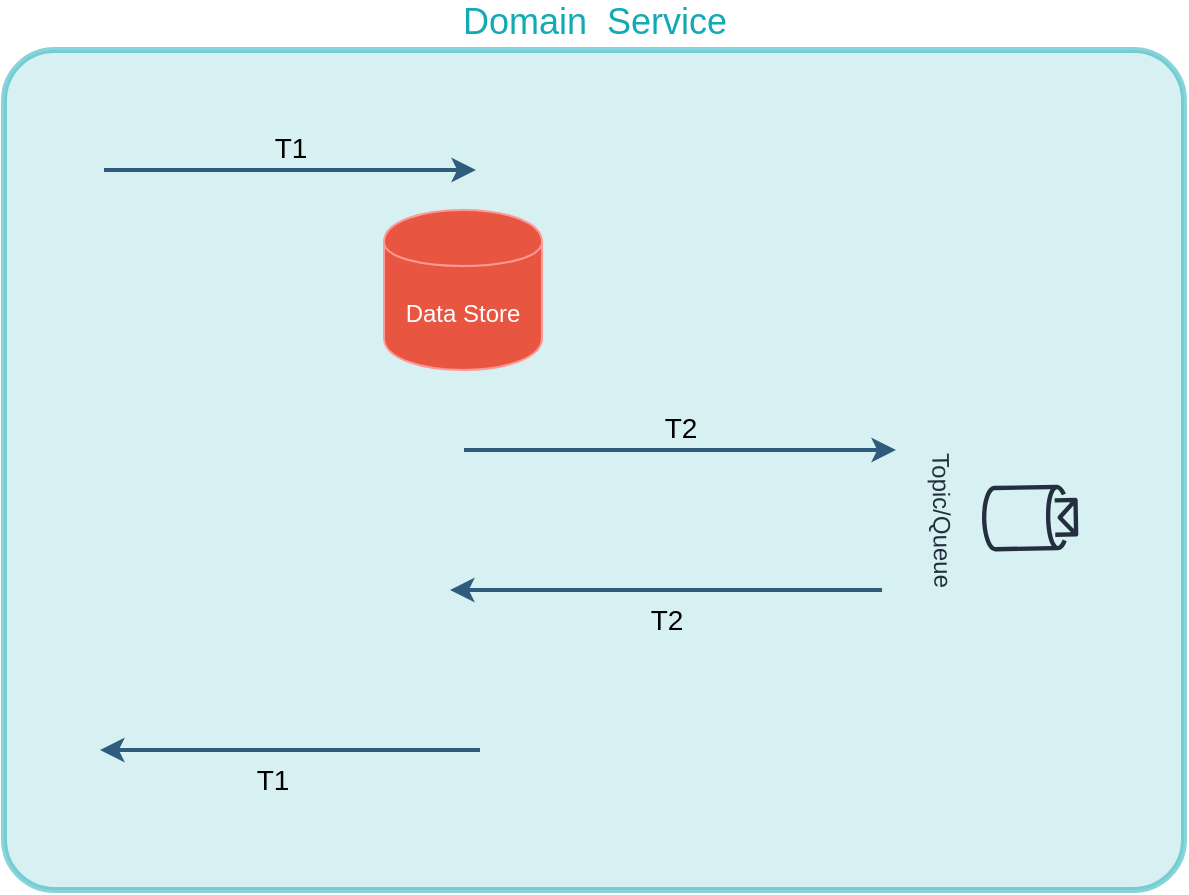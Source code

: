 <mxfile version="14.9.6" type="device" pages="2"><diagram id="-tXDigryRQERFxBgr6Pv" name="Transaction Chaining"><mxGraphModel dx="1106" dy="997" grid="1" gridSize="10" guides="1" tooltips="1" connect="1" arrows="1" fold="1" page="1" pageScale="1" pageWidth="827" pageHeight="1169" math="0" shadow="0"><root><mxCell id="0"/><mxCell id="1" parent="0"/><mxCell id="mgBa-nUdgWagvyDj61Oa-1" value="&lt;font style=&quot;font-size: 18px;&quot; color=&quot;#12aab5&quot;&gt;Domain&amp;nbsp; Service&lt;/font&gt;" style="rounded=1;fillColor=#B0E3E6;strokeWidth=3;html=1;arcSize=6;opacity=50;verticalAlign=bottom;strokeColor=#12AAB5;labelPosition=center;verticalLabelPosition=top;align=center;fontSize=18;" parent="1" vertex="1"><mxGeometry x="120" y="110" width="590" height="420" as="geometry"/></mxCell><mxCell id="wkBkOm2vKMId1gmtASCK-3" value="Topic/Queue&lt;br&gt;" style="outlineConnect=0;fontColor=#232F3E;gradientColor=none;strokeColor=#232F3E;dashed=0;verticalLabelPosition=bottom;verticalAlign=top;align=center;html=1;fontSize=12;fontStyle=0;aspect=fixed;shape=mxgraph.aws4.resourceIcon;resIcon=mxgraph.aws4.topic_2;rotation=89;fillColor=none;" parent="1" vertex="1"><mxGeometry x="603" y="314" width="60" height="60" as="geometry"/></mxCell><mxCell id="okKhVkWsU_3cag38KMVB-1" value="&lt;font color=&quot;#ffffff&quot;&gt;Data Store&lt;/font&gt;" style="shape=cylinder;whiteSpace=wrap;html=1;boundedLbl=1;backgroundOutline=1;strokeColor=#FF9999;fillColor=#E85642;" parent="1" vertex="1"><mxGeometry x="310" y="190" width="79" height="80" as="geometry"/></mxCell><mxCell id="AfYOd1TnuULlKGVypdh9-1" value="T1" style="endArrow=classic;html=1;align=center;strokeWidth=2;labelBackgroundColor=none;labelPosition=center;verticalLabelPosition=top;verticalAlign=bottom;fontSize=14;strokeColor=#2F5B7C;" parent="1" edge="1"><mxGeometry width="50" height="50" relative="1" as="geometry"><mxPoint x="170" y="170" as="sourcePoint"/><mxPoint x="356" y="170" as="targetPoint"/></mxGeometry></mxCell><mxCell id="Yz-Pb2SZ53G0_prt9gSh-1" value="" style="endArrow=classic;html=1;align=center;strokeWidth=2;strokeColor=#2F5B7C;labelPosition=center;verticalLabelPosition=bottom;verticalAlign=top;labelBackgroundColor=none;fontSize=19;" parent="1" edge="1"><mxGeometry width="50" height="50" relative="1" as="geometry"><mxPoint x="358" y="460" as="sourcePoint"/><mxPoint x="168" y="460" as="targetPoint"/></mxGeometry></mxCell><mxCell id="Yz-Pb2SZ53G0_prt9gSh-2" value="T1" style="edgeLabel;html=1;align=center;verticalAlign=top;resizable=0;points=[];fontSize=14;fontColor=#000000;labelPosition=center;verticalLabelPosition=bottom;labelBackgroundColor=none;" parent="Yz-Pb2SZ53G0_prt9gSh-1" vertex="1" connectable="0"><mxGeometry x="-0.084" relative="1" as="geometry"><mxPoint x="-17" as="offset"/></mxGeometry></mxCell><mxCell id="adU5cVQfsfrmvgxZScHd-1" value="T2" style="endArrow=none;html=1;startArrow=classic;startFill=1;endFill=0;align=center;strokeWidth=2;strokeColor=#2F5B7C;labelPosition=center;verticalLabelPosition=bottom;verticalAlign=top;labelBackgroundColor=none;fontSize=14;" parent="1" edge="1"><mxGeometry width="50" height="50" relative="1" as="geometry"><mxPoint x="343" y="380" as="sourcePoint"/><mxPoint x="559" y="380" as="targetPoint"/></mxGeometry></mxCell><mxCell id="adU5cVQfsfrmvgxZScHd-2" value="T2" style="endArrow=classic;html=1;align=center;strokeWidth=2;strokeColor=#2F5B7C;labelBackgroundColor=none;labelPosition=center;verticalLabelPosition=top;verticalAlign=bottom;fontSize=14;" parent="1" edge="1"><mxGeometry width="50" height="50" relative="1" as="geometry"><mxPoint x="350" y="310" as="sourcePoint"/><mxPoint x="566" y="310" as="targetPoint"/></mxGeometry></mxCell></root></mxGraphModel></diagram><diagram id="6PKlYhxhYtdrSGQMj8vs" name="Event Store and Publishing"><mxGraphModel dx="2066" dy="1265" grid="1" gridSize="10" guides="1" tooltips="1" connect="1" arrows="1" fold="1" page="1" pageScale="1" pageWidth="827" pageHeight="1169" math="0" shadow="0"><root><mxCell id="1a6IIFKxLesxaDNJxUU1-0"/><mxCell id="1a6IIFKxLesxaDNJxUU1-1" parent="1a6IIFKxLesxaDNJxUU1-0"/><mxCell id="N-rPZFYZxhu_blVegOxH-7" value="&lt;font style=&quot;font-size: 18px;&quot; color=&quot;#6c8ebf&quot;&gt;Event Publisher&lt;/font&gt;" style="rounded=1;fillColor=#DAE8FC;strokeWidth=3;html=1;strokeColor=#6C8EBF;arcSize=6;opacity=50;labelPosition=center;verticalLabelPosition=top;align=center;verticalAlign=bottom;fontSize=18;" parent="1a6IIFKxLesxaDNJxUU1-1" vertex="1"><mxGeometry x="796.5" y="481" width="220" height="150" as="geometry"/></mxCell><mxCell id="N-rPZFYZxhu_blVegOxH-2" value="&lt;font style=&quot;font-size: 18px;&quot; color=&quot;#12aab5&quot;&gt;Domain&amp;nbsp; Service&lt;/font&gt;" style="rounded=1;fillColor=#B0E3E6;strokeWidth=3;html=1;arcSize=6;opacity=50;verticalAlign=bottom;strokeColor=#12AAB5;labelPosition=center;verticalLabelPosition=top;align=center;fontSize=18;" parent="1a6IIFKxLesxaDNJxUU1-1" vertex="1"><mxGeometry x="1075.5" y="500" width="220" height="200" as="geometry"/></mxCell><mxCell id="N-rPZFYZxhu_blVegOxH-0" value="&lt;font style=&quot;font-size: 18px;&quot; color=&quot;#12aab5&quot;&gt;Domain&amp;nbsp; Service&lt;/font&gt;" style="rounded=1;fillColor=#B0E3E6;strokeWidth=3;html=1;arcSize=6;opacity=50;verticalAlign=bottom;strokeColor=#12AAB5;labelPosition=center;verticalLabelPosition=top;align=center;fontSize=18;" parent="1a6IIFKxLesxaDNJxUU1-1" vertex="1"><mxGeometry x="340" y="294" width="390" height="420" as="geometry"/></mxCell><mxCell id="CBhSFpeTuzOle13GFFus-3" value="T1" style="endArrow=classic;html=1;align=center;strokeWidth=2;labelBackgroundColor=none;labelPosition=center;verticalLabelPosition=top;verticalAlign=bottom;fontSize=14;strokeColor=#2F5B7C;" parent="1a6IIFKxLesxaDNJxUU1-1" edge="1"><mxGeometry width="50" height="50" relative="1" as="geometry"><mxPoint x="379.5" y="344" as="sourcePoint"/><mxPoint x="565.5" y="344" as="targetPoint"/></mxGeometry></mxCell><mxCell id="CBhSFpeTuzOle13GFFus-4" value="" style="endArrow=classic;html=1;align=center;strokeWidth=2;strokeColor=#2F5B7C;labelPosition=center;verticalLabelPosition=bottom;verticalAlign=top;labelBackgroundColor=none;fontSize=19;" parent="1a6IIFKxLesxaDNJxUU1-1" edge="1"><mxGeometry width="50" height="50" relative="1" as="geometry"><mxPoint x="569.5" y="662" as="sourcePoint"/><mxPoint x="379.5" y="662" as="targetPoint"/></mxGeometry></mxCell><mxCell id="N-rPZFYZxhu_blVegOxH-4" value="T1" style="edgeLabel;html=1;align=center;verticalAlign=top;resizable=0;points=[];fontSize=14;fontColor=#000000;labelPosition=center;verticalLabelPosition=bottom;labelBackgroundColor=none;" parent="CBhSFpeTuzOle13GFFus-4" vertex="1" connectable="0"><mxGeometry x="-0.084" relative="1" as="geometry"><mxPoint x="-17" as="offset"/></mxGeometry></mxCell><mxCell id="CBhSFpeTuzOle13GFFus-6" style="edgeStyle=orthogonalEdgeStyle;rounded=0;orthogonalLoop=1;jettySize=auto;html=1;exitX=0.5;exitY=1;exitDx=0;exitDy=0;entryX=0.5;entryY=1;entryDx=0;entryDy=0;startArrow=none;startFill=0;endArrow=classic;endFill=1;strokeWidth=2;dashed=1;strokeColor=#2F5B7C;" parent="1a6IIFKxLesxaDNJxUU1-1" source="N-rPZFYZxhu_blVegOxH-1" target="N-rPZFYZxhu_blVegOxH-9" edge="1"><mxGeometry relative="1" as="geometry"><mxPoint x="559.5" y="594" as="sourcePoint"/><mxPoint x="805.5" y="784" as="targetPoint"/><Array as="points"><mxPoint x="535.5" y="784"/><mxPoint x="688.5" y="784"/></Array></mxGeometry></mxCell><mxCell id="CBhSFpeTuzOle13GFFus-9" value="Topic/Queue&lt;br&gt;" style="outlineConnect=0;fontColor=#232F3E;gradientColor=none;strokeColor=#232F3E;dashed=0;verticalLabelPosition=bottom;verticalAlign=top;align=center;html=1;fontSize=12;fontStyle=0;aspect=fixed;shape=mxgraph.aws4.resourceIcon;resIcon=mxgraph.aws4.topic_2;rotation=89;labelPosition=center;fillColor=none;textDirection=ltr;" parent="1a6IIFKxLesxaDNJxUU1-1" vertex="1"><mxGeometry x="878.5" y="526" width="60" height="60" as="geometry"/></mxCell><mxCell id="CBhSFpeTuzOle13GFFus-15" value="&lt;font color=&quot;#ffffff&quot;&gt;&lt;span style=&quot;font-size: 16px&quot;&gt;Event Consumer&lt;/span&gt;&lt;/font&gt;" style="rounded=1;whiteSpace=wrap;html=1;strokeWidth=2;fillColor=#E85642;strokeColor=none;" parent="1a6IIFKxLesxaDNJxUU1-1" vertex="1"><mxGeometry x="1125.5" y="526" width="120" height="60" as="geometry"/></mxCell><mxCell id="N-rPZFYZxhu_blVegOxH-1" value="&lt;font color=&quot;#ffffff&quot;&gt;Event Store&lt;/font&gt;" style="shape=cylinder;whiteSpace=wrap;html=1;boundedLbl=1;backgroundOutline=1;strokeColor=#FF9999;fillColor=#E85642;" parent="1a6IIFKxLesxaDNJxUU1-1" vertex="1"><mxGeometry x="495.5" y="524" width="79" height="80" as="geometry"/></mxCell><mxCell id="N-rPZFYZxhu_blVegOxH-3" value="&lt;font color=&quot;#ffffff&quot;&gt;Data Store&lt;/font&gt;" style="shape=cylinder;whiteSpace=wrap;html=1;boundedLbl=1;backgroundOutline=1;strokeColor=#FF9999;fillColor=#E85642;" parent="1a6IIFKxLesxaDNJxUU1-1" vertex="1"><mxGeometry x="495.5" y="384" width="79" height="80" as="geometry"/></mxCell><mxCell id="N-rPZFYZxhu_blVegOxH-6" value="&lt;font color=&quot;#ffffff&quot;&gt;&lt;span style=&quot;font-size: 16px&quot;&gt;Replay &lt;br&gt;API&lt;/span&gt;&lt;/font&gt;" style="rounded=1;whiteSpace=wrap;html=1;strokeWidth=2;fillColor=#E85642;strokeColor=none;" parent="1a6IIFKxLesxaDNJxUU1-1" vertex="1"><mxGeometry x="1125.5" y="614" width="120" height="60" as="geometry"/></mxCell><mxCell id="N-rPZFYZxhu_blVegOxH-10" style="edgeStyle=orthogonalEdgeStyle;rounded=0;orthogonalLoop=1;jettySize=auto;html=1;exitX=0.5;exitY=0;exitDx=0;exitDy=0;entryX=0.5;entryY=1;entryDx=0;entryDy=0;dashed=1;labelBackgroundColor=none;fontSize=14;fontColor=#000000;strokeColor=#2F5B7C;strokeWidth=2;" parent="1a6IIFKxLesxaDNJxUU1-1" source="N-rPZFYZxhu_blVegOxH-9" target="N-rPZFYZxhu_blVegOxH-6" edge="1"><mxGeometry relative="1" as="geometry"/></mxCell><mxCell id="N-rPZFYZxhu_blVegOxH-9" value="&lt;font color=&quot;#e85642&quot; style=&quot;font-size: 18px;&quot;&gt;Replay Service&lt;/font&gt;" style="rounded=1;fillColor=#fad9d5;strokeWidth=2;html=1;strokeColor=#E85642;arcSize=6;opacity=50;verticalAlign=middle;horizontal=0;fontSize=18;rotation=90;" parent="1a6IIFKxLesxaDNJxUU1-1" vertex="1"><mxGeometry x="845.5" y="692" width="70" height="184" as="geometry"/></mxCell><mxCell id="CBhSFpeTuzOle13GFFus-14" style="edgeStyle=orthogonalEdgeStyle;rounded=0;orthogonalLoop=1;jettySize=auto;html=1;exitX=0;exitY=0.5;exitDx=0;exitDy=0;startArrow=classic;startFill=1;endArrow=none;endFill=0;strokeWidth=2;strokeColor=#2F5B7C;" parent="1a6IIFKxLesxaDNJxUU1-1" source="CBhSFpeTuzOle13GFFus-15" edge="1"><mxGeometry relative="1" as="geometry"><mxPoint x="955.5" y="556" as="targetPoint"/></mxGeometry></mxCell><mxCell id="CBhSFpeTuzOle13GFFus-11" value="T2" style="endArrow=none;html=1;startArrow=classic;startFill=1;endFill=0;align=center;strokeWidth=2;strokeColor=#2F5B7C;labelPosition=center;verticalLabelPosition=bottom;verticalAlign=top;labelBackgroundColor=none;fontSize=14;" parent="1a6IIFKxLesxaDNJxUU1-1" edge="1"><mxGeometry width="50" height="50" relative="1" as="geometry"><mxPoint x="616.5" y="574" as="sourcePoint"/><mxPoint x="832.5" y="574" as="targetPoint"/></mxGeometry></mxCell><mxCell id="CBhSFpeTuzOle13GFFus-10" value="T2" style="endArrow=classic;html=1;align=center;strokeWidth=2;strokeColor=#2F5B7C;labelBackgroundColor=none;labelPosition=center;verticalLabelPosition=top;verticalAlign=bottom;fontSize=14;" parent="1a6IIFKxLesxaDNJxUU1-1" edge="1"><mxGeometry width="50" height="50" relative="1" as="geometry"><mxPoint x="618.5" y="544" as="sourcePoint"/><mxPoint x="834.5" y="544" as="targetPoint"/></mxGeometry></mxCell></root></mxGraphModel></diagram></mxfile>